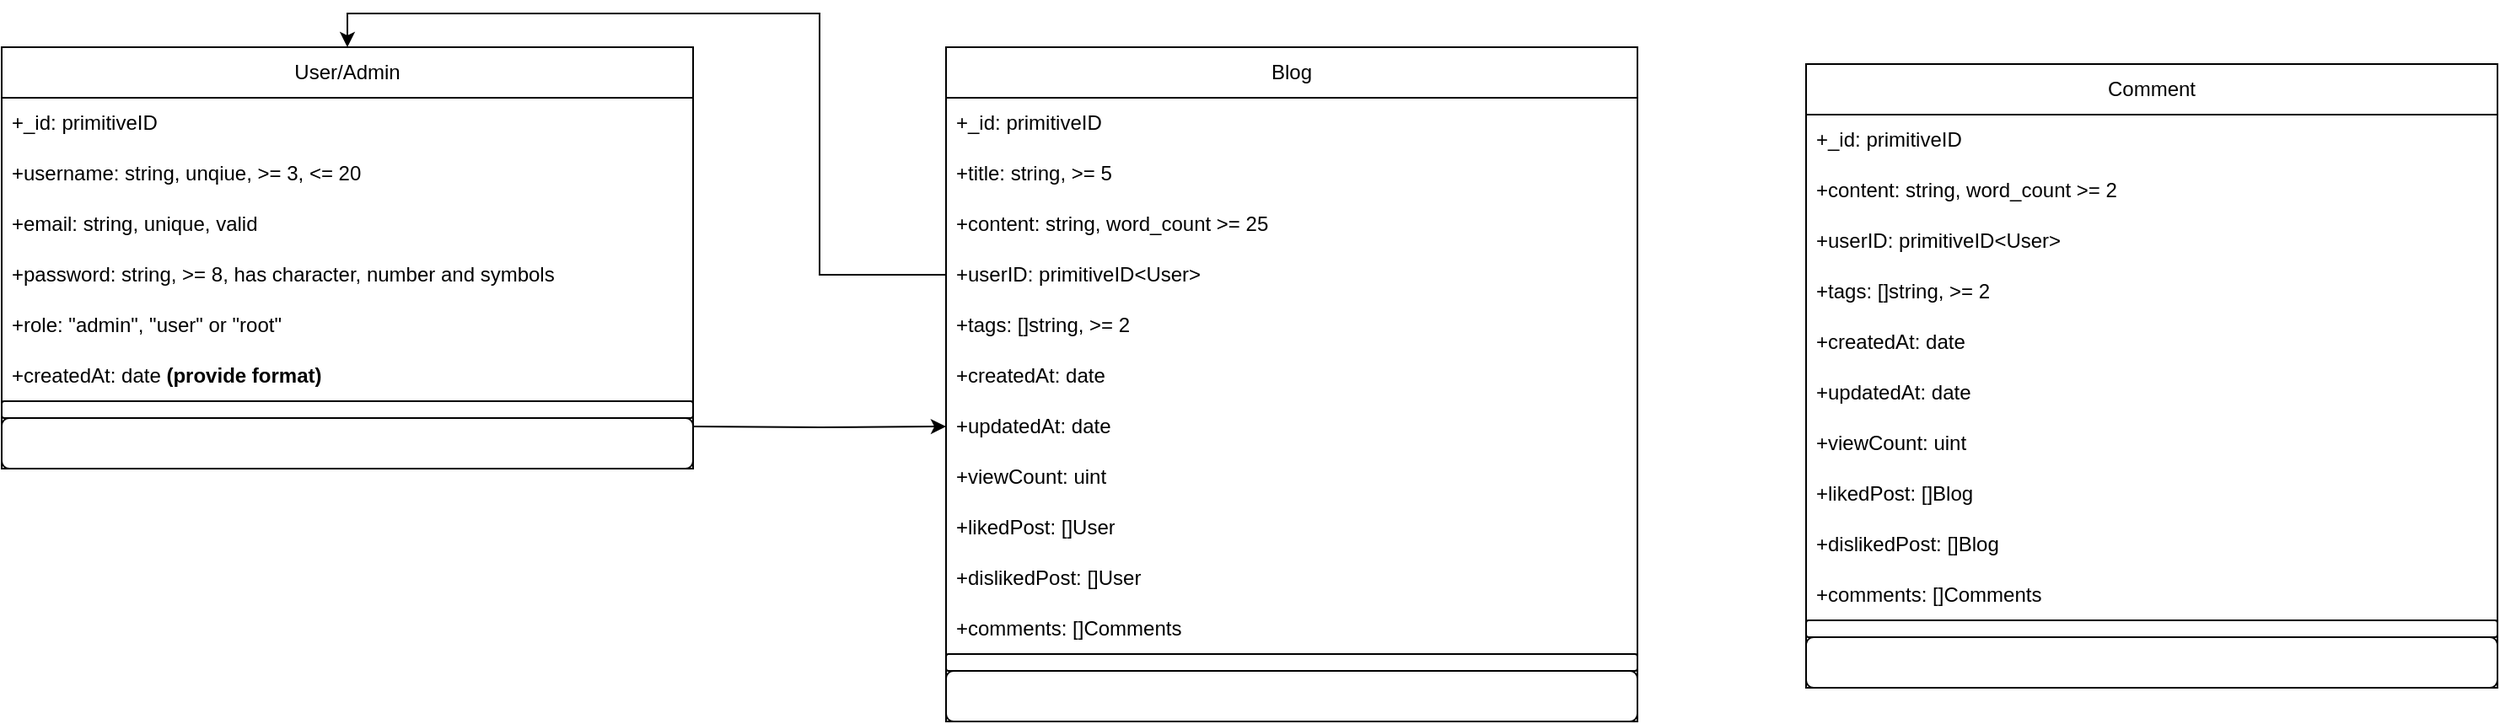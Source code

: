 <mxfile>
    <diagram name="Page-1" id="wHCGhRkTzLECrYt0qBds">
        <mxGraphModel dx="598" dy="377" grid="1" gridSize="10" guides="1" tooltips="1" connect="1" arrows="1" fold="1" page="1" pageScale="1" pageWidth="850" pageHeight="1100" math="0" shadow="0">
            <root>
                <mxCell id="0"/>
                <mxCell id="1" parent="0"/>
                <mxCell id="QDJM7bwqmIGorRIUq7q7-1" value="User/Admin" style="swimlane;fontStyle=0;childLayout=stackLayout;horizontal=1;startSize=30;horizontalStack=0;resizeParent=1;resizeParentMax=0;resizeLast=0;collapsible=1;marginBottom=0;whiteSpace=wrap;html=1;" parent="1" vertex="1">
                    <mxGeometry x="140" y="80" width="410" height="250" as="geometry"/>
                </mxCell>
                <mxCell id="QDJM7bwqmIGorRIUq7q7-6" value="+_id: primitiveID" style="text;strokeColor=none;fillColor=none;align=left;verticalAlign=middle;spacingLeft=4;spacingRight=4;overflow=hidden;points=[[0,0.5],[1,0.5]];portConstraint=eastwest;rotatable=0;whiteSpace=wrap;html=1;" parent="QDJM7bwqmIGorRIUq7q7-1" vertex="1">
                    <mxGeometry y="30" width="410" height="30" as="geometry"/>
                </mxCell>
                <mxCell id="QDJM7bwqmIGorRIUq7q7-2" value="+username: string, unqiue, &amp;gt;= 3, &amp;lt;= 20" style="text;strokeColor=none;fillColor=none;align=left;verticalAlign=middle;spacingLeft=4;spacingRight=4;overflow=hidden;points=[[0,0.5],[1,0.5]];portConstraint=eastwest;rotatable=0;whiteSpace=wrap;html=1;" parent="QDJM7bwqmIGorRIUq7q7-1" vertex="1">
                    <mxGeometry y="60" width="410" height="30" as="geometry"/>
                </mxCell>
                <mxCell id="QDJM7bwqmIGorRIUq7q7-3" value="+email: string, unique, valid" style="text;strokeColor=none;fillColor=none;align=left;verticalAlign=middle;spacingLeft=4;spacingRight=4;overflow=hidden;points=[[0,0.5],[1,0.5]];portConstraint=eastwest;rotatable=0;whiteSpace=wrap;html=1;" parent="QDJM7bwqmIGorRIUq7q7-1" vertex="1">
                    <mxGeometry y="90" width="410" height="30" as="geometry"/>
                </mxCell>
                <mxCell id="QDJM7bwqmIGorRIUq7q7-5" value="+password: string, &amp;gt;= 8, has character, number and symbols" style="text;strokeColor=none;fillColor=none;align=left;verticalAlign=middle;spacingLeft=4;spacingRight=4;overflow=hidden;points=[[0,0.5],[1,0.5]];portConstraint=eastwest;rotatable=0;whiteSpace=wrap;html=1;" parent="QDJM7bwqmIGorRIUq7q7-1" vertex="1">
                    <mxGeometry y="120" width="410" height="30" as="geometry"/>
                </mxCell>
                <mxCell id="QDJM7bwqmIGorRIUq7q7-7" value="+role: &quot;admin&quot;, &quot;user&quot; or &quot;root&quot;" style="text;strokeColor=none;fillColor=none;align=left;verticalAlign=middle;spacingLeft=4;spacingRight=4;overflow=hidden;points=[[0,0.5],[1,0.5]];portConstraint=eastwest;rotatable=0;whiteSpace=wrap;html=1;" parent="QDJM7bwqmIGorRIUq7q7-1" vertex="1">
                    <mxGeometry y="150" width="410" height="30" as="geometry"/>
                </mxCell>
                <mxCell id="QDJM7bwqmIGorRIUq7q7-8" value="+createdAt: date &lt;b&gt;(provide format)&lt;/b&gt;" style="text;strokeColor=none;fillColor=none;align=left;verticalAlign=middle;spacingLeft=4;spacingRight=4;overflow=hidden;points=[[0,0.5],[1,0.5]];portConstraint=eastwest;rotatable=0;whiteSpace=wrap;html=1;" parent="QDJM7bwqmIGorRIUq7q7-1" vertex="1">
                    <mxGeometry y="180" width="410" height="30" as="geometry"/>
                </mxCell>
                <mxCell id="QDJM7bwqmIGorRIUq7q7-11" value="" style="text;strokeColor=default;fillColor=none;align=left;verticalAlign=middle;spacingLeft=4;spacingRight=4;overflow=hidden;points=[[0,0.5],[1,0.5]];portConstraint=eastwest;rotatable=0;whiteSpace=wrap;html=1;rounded=1;" parent="QDJM7bwqmIGorRIUq7q7-1" vertex="1">
                    <mxGeometry y="210" width="410" height="10" as="geometry"/>
                </mxCell>
                <mxCell id="QDJM7bwqmIGorRIUq7q7-9" value="" style="text;strokeColor=default;fillColor=none;align=left;verticalAlign=middle;spacingLeft=4;spacingRight=4;overflow=hidden;points=[[0,0.5],[1,0.5]];portConstraint=eastwest;rotatable=0;whiteSpace=wrap;html=1;rounded=1;" parent="QDJM7bwqmIGorRIUq7q7-1" vertex="1">
                    <mxGeometry y="220" width="410" height="30" as="geometry"/>
                </mxCell>
                <mxCell id="QDJM7bwqmIGorRIUq7q7-12" value="Blog" style="swimlane;fontStyle=0;childLayout=stackLayout;horizontal=1;startSize=30;horizontalStack=0;resizeParent=1;resizeParentMax=0;resizeLast=0;collapsible=1;marginBottom=0;whiteSpace=wrap;html=1;" parent="1" vertex="1">
                    <mxGeometry x="700" y="80" width="410" height="400" as="geometry"/>
                </mxCell>
                <mxCell id="QDJM7bwqmIGorRIUq7q7-13" value="+_id: primitiveID" style="text;strokeColor=none;fillColor=none;align=left;verticalAlign=middle;spacingLeft=4;spacingRight=4;overflow=hidden;points=[[0,0.5],[1,0.5]];portConstraint=eastwest;rotatable=0;whiteSpace=wrap;html=1;" parent="QDJM7bwqmIGorRIUq7q7-12" vertex="1">
                    <mxGeometry y="30" width="410" height="30" as="geometry"/>
                </mxCell>
                <mxCell id="QDJM7bwqmIGorRIUq7q7-14" value="+title: string, &amp;gt;= 5" style="text;strokeColor=none;fillColor=none;align=left;verticalAlign=middle;spacingLeft=4;spacingRight=4;overflow=hidden;points=[[0,0.5],[1,0.5]];portConstraint=eastwest;rotatable=0;whiteSpace=wrap;html=1;" parent="QDJM7bwqmIGorRIUq7q7-12" vertex="1">
                    <mxGeometry y="60" width="410" height="30" as="geometry"/>
                </mxCell>
                <mxCell id="QDJM7bwqmIGorRIUq7q7-15" value="+content: string, word_count &amp;gt;= 25" style="text;strokeColor=none;fillColor=none;align=left;verticalAlign=middle;spacingLeft=4;spacingRight=4;overflow=hidden;points=[[0,0.5],[1,0.5]];portConstraint=eastwest;rotatable=0;whiteSpace=wrap;html=1;" parent="QDJM7bwqmIGorRIUq7q7-12" vertex="1">
                    <mxGeometry y="90" width="410" height="30" as="geometry"/>
                </mxCell>
                <mxCell id="QDJM7bwqmIGorRIUq7q7-16" value="+userID: primitiveID&amp;lt;User&amp;gt;" style="text;strokeColor=none;fillColor=none;align=left;verticalAlign=middle;spacingLeft=4;spacingRight=4;overflow=hidden;points=[[0,0.5],[1,0.5]];portConstraint=eastwest;rotatable=0;whiteSpace=wrap;html=1;" parent="QDJM7bwqmIGorRIUq7q7-12" vertex="1">
                    <mxGeometry y="120" width="410" height="30" as="geometry"/>
                </mxCell>
                <mxCell id="QDJM7bwqmIGorRIUq7q7-17" value="+tags: []string, &amp;gt;= 2" style="text;strokeColor=none;fillColor=none;align=left;verticalAlign=middle;spacingLeft=4;spacingRight=4;overflow=hidden;points=[[0,0.5],[1,0.5]];portConstraint=eastwest;rotatable=0;whiteSpace=wrap;html=1;" parent="QDJM7bwqmIGorRIUq7q7-12" vertex="1">
                    <mxGeometry y="150" width="410" height="30" as="geometry"/>
                </mxCell>
                <mxCell id="QDJM7bwqmIGorRIUq7q7-18" value="+createdAt: date" style="text;strokeColor=none;fillColor=none;align=left;verticalAlign=middle;spacingLeft=4;spacingRight=4;overflow=hidden;points=[[0,0.5],[1,0.5]];portConstraint=eastwest;rotatable=0;whiteSpace=wrap;html=1;" parent="QDJM7bwqmIGorRIUq7q7-12" vertex="1">
                    <mxGeometry y="180" width="410" height="30" as="geometry"/>
                </mxCell>
                <mxCell id="QDJM7bwqmIGorRIUq7q7-22" value="+updatedAt: date" style="text;strokeColor=none;fillColor=none;align=left;verticalAlign=middle;spacingLeft=4;spacingRight=4;overflow=hidden;points=[[0,0.5],[1,0.5]];portConstraint=eastwest;rotatable=0;whiteSpace=wrap;html=1;" parent="QDJM7bwqmIGorRIUq7q7-12" vertex="1">
                    <mxGeometry y="210" width="410" height="30" as="geometry"/>
                </mxCell>
                <mxCell id="QDJM7bwqmIGorRIUq7q7-23" value="+viewCount: uint" style="text;strokeColor=none;fillColor=none;align=left;verticalAlign=middle;spacingLeft=4;spacingRight=4;overflow=hidden;points=[[0,0.5],[1,0.5]];portConstraint=eastwest;rotatable=0;whiteSpace=wrap;html=1;" parent="QDJM7bwqmIGorRIUq7q7-12" vertex="1">
                    <mxGeometry y="240" width="410" height="30" as="geometry"/>
                </mxCell>
                <mxCell id="2" value="+likedPost: []User" style="text;strokeColor=none;fillColor=none;align=left;verticalAlign=middle;spacingLeft=4;spacingRight=4;overflow=hidden;points=[[0,0.5],[1,0.5]];portConstraint=eastwest;rotatable=0;whiteSpace=wrap;html=1;" parent="QDJM7bwqmIGorRIUq7q7-12" vertex="1">
                    <mxGeometry y="270" width="410" height="30" as="geometry"/>
                </mxCell>
                <mxCell id="QDJM7bwqmIGorRIUq7q7-28" value="+dislikedPost: []User" style="text;strokeColor=none;fillColor=none;align=left;verticalAlign=middle;spacingLeft=4;spacingRight=4;overflow=hidden;points=[[0,0.5],[1,0.5]];portConstraint=eastwest;rotatable=0;whiteSpace=wrap;html=1;" parent="QDJM7bwqmIGorRIUq7q7-12" vertex="1">
                    <mxGeometry y="300" width="410" height="30" as="geometry"/>
                </mxCell>
                <mxCell id="QDJM7bwqmIGorRIUq7q7-19" value="+comments: []Comments" style="text;strokeColor=none;fillColor=none;align=left;verticalAlign=middle;spacingLeft=4;spacingRight=4;overflow=hidden;points=[[0,0.5],[1,0.5]];portConstraint=eastwest;rotatable=0;whiteSpace=wrap;html=1;" parent="QDJM7bwqmIGorRIUq7q7-12" vertex="1">
                    <mxGeometry y="330" width="410" height="30" as="geometry"/>
                </mxCell>
                <mxCell id="QDJM7bwqmIGorRIUq7q7-20" value="" style="text;strokeColor=default;fillColor=none;align=left;verticalAlign=middle;spacingLeft=4;spacingRight=4;overflow=hidden;points=[[0,0.5],[1,0.5]];portConstraint=eastwest;rotatable=0;whiteSpace=wrap;html=1;rounded=1;" parent="QDJM7bwqmIGorRIUq7q7-12" vertex="1">
                    <mxGeometry y="360" width="410" height="10" as="geometry"/>
                </mxCell>
                <mxCell id="QDJM7bwqmIGorRIUq7q7-21" value="" style="text;strokeColor=default;fillColor=none;align=left;verticalAlign=middle;spacingLeft=4;spacingRight=4;overflow=hidden;points=[[0,0.5],[1,0.5]];portConstraint=eastwest;rotatable=0;whiteSpace=wrap;html=1;rounded=1;" parent="QDJM7bwqmIGorRIUq7q7-12" vertex="1">
                    <mxGeometry y="370" width="410" height="30" as="geometry"/>
                </mxCell>
                <mxCell id="QDJM7bwqmIGorRIUq7q7-24" style="edgeStyle=orthogonalEdgeStyle;rounded=0;orthogonalLoop=1;jettySize=auto;html=1;entryX=0.5;entryY=0;entryDx=0;entryDy=0;" parent="1" source="QDJM7bwqmIGorRIUq7q7-16" target="QDJM7bwqmIGorRIUq7q7-1" edge="1">
                    <mxGeometry relative="1" as="geometry"/>
                </mxCell>
                <mxCell id="QDJM7bwqmIGorRIUq7q7-27" style="edgeStyle=orthogonalEdgeStyle;rounded=0;orthogonalLoop=1;jettySize=auto;html=1;entryX=0;entryY=0.5;entryDx=0;entryDy=0;" parent="1" target="QDJM7bwqmIGorRIUq7q7-22" edge="1">
                    <mxGeometry relative="1" as="geometry">
                        <mxPoint x="550" y="305" as="sourcePoint"/>
                    </mxGeometry>
                </mxCell>
                <mxCell id="3" value="Comment" style="swimlane;fontStyle=0;childLayout=stackLayout;horizontal=1;startSize=30;horizontalStack=0;resizeParent=1;resizeParentMax=0;resizeLast=0;collapsible=1;marginBottom=0;whiteSpace=wrap;html=1;" parent="1" vertex="1">
                    <mxGeometry x="1210" y="90" width="410" height="370" as="geometry"/>
                </mxCell>
                <mxCell id="4" value="+_id: primitiveID" style="text;strokeColor=none;fillColor=none;align=left;verticalAlign=middle;spacingLeft=4;spacingRight=4;overflow=hidden;points=[[0,0.5],[1,0.5]];portConstraint=eastwest;rotatable=0;whiteSpace=wrap;html=1;" parent="3" vertex="1">
                    <mxGeometry y="30" width="410" height="30" as="geometry"/>
                </mxCell>
                <mxCell id="6" value="+content: string, word_count &amp;gt;= 2" style="text;strokeColor=none;fillColor=none;align=left;verticalAlign=middle;spacingLeft=4;spacingRight=4;overflow=hidden;points=[[0,0.5],[1,0.5]];portConstraint=eastwest;rotatable=0;whiteSpace=wrap;html=1;" parent="3" vertex="1">
                    <mxGeometry y="60" width="410" height="30" as="geometry"/>
                </mxCell>
                <mxCell id="7" value="+userID: primitiveID&amp;lt;User&amp;gt;" style="text;strokeColor=none;fillColor=none;align=left;verticalAlign=middle;spacingLeft=4;spacingRight=4;overflow=hidden;points=[[0,0.5],[1,0.5]];portConstraint=eastwest;rotatable=0;whiteSpace=wrap;html=1;" parent="3" vertex="1">
                    <mxGeometry y="90" width="410" height="30" as="geometry"/>
                </mxCell>
                <mxCell id="8" value="+tags: []string, &amp;gt;= 2" style="text;strokeColor=none;fillColor=none;align=left;verticalAlign=middle;spacingLeft=4;spacingRight=4;overflow=hidden;points=[[0,0.5],[1,0.5]];portConstraint=eastwest;rotatable=0;whiteSpace=wrap;html=1;" parent="3" vertex="1">
                    <mxGeometry y="120" width="410" height="30" as="geometry"/>
                </mxCell>
                <mxCell id="9" value="+createdAt: date" style="text;strokeColor=none;fillColor=none;align=left;verticalAlign=middle;spacingLeft=4;spacingRight=4;overflow=hidden;points=[[0,0.5],[1,0.5]];portConstraint=eastwest;rotatable=0;whiteSpace=wrap;html=1;" parent="3" vertex="1">
                    <mxGeometry y="150" width="410" height="30" as="geometry"/>
                </mxCell>
                <mxCell id="10" value="+updatedAt: date" style="text;strokeColor=none;fillColor=none;align=left;verticalAlign=middle;spacingLeft=4;spacingRight=4;overflow=hidden;points=[[0,0.5],[1,0.5]];portConstraint=eastwest;rotatable=0;whiteSpace=wrap;html=1;" parent="3" vertex="1">
                    <mxGeometry y="180" width="410" height="30" as="geometry"/>
                </mxCell>
                <mxCell id="11" value="+viewCount: uint" style="text;strokeColor=none;fillColor=none;align=left;verticalAlign=middle;spacingLeft=4;spacingRight=4;overflow=hidden;points=[[0,0.5],[1,0.5]];portConstraint=eastwest;rotatable=0;whiteSpace=wrap;html=1;" parent="3" vertex="1">
                    <mxGeometry y="210" width="410" height="30" as="geometry"/>
                </mxCell>
                <mxCell id="12" value="+likedPost: []Blog" style="text;strokeColor=none;fillColor=none;align=left;verticalAlign=middle;spacingLeft=4;spacingRight=4;overflow=hidden;points=[[0,0.5],[1,0.5]];portConstraint=eastwest;rotatable=0;whiteSpace=wrap;html=1;" parent="3" vertex="1">
                    <mxGeometry y="240" width="410" height="30" as="geometry"/>
                </mxCell>
                <mxCell id="13" value="+dislikedPost: []Blog" style="text;strokeColor=none;fillColor=none;align=left;verticalAlign=middle;spacingLeft=4;spacingRight=4;overflow=hidden;points=[[0,0.5],[1,0.5]];portConstraint=eastwest;rotatable=0;whiteSpace=wrap;html=1;" parent="3" vertex="1">
                    <mxGeometry y="270" width="410" height="30" as="geometry"/>
                </mxCell>
                <mxCell id="14" value="+comments: []Comments" style="text;strokeColor=none;fillColor=none;align=left;verticalAlign=middle;spacingLeft=4;spacingRight=4;overflow=hidden;points=[[0,0.5],[1,0.5]];portConstraint=eastwest;rotatable=0;whiteSpace=wrap;html=1;" parent="3" vertex="1">
                    <mxGeometry y="300" width="410" height="30" as="geometry"/>
                </mxCell>
                <mxCell id="15" value="" style="text;strokeColor=default;fillColor=none;align=left;verticalAlign=middle;spacingLeft=4;spacingRight=4;overflow=hidden;points=[[0,0.5],[1,0.5]];portConstraint=eastwest;rotatable=0;whiteSpace=wrap;html=1;rounded=1;" parent="3" vertex="1">
                    <mxGeometry y="330" width="410" height="10" as="geometry"/>
                </mxCell>
                <mxCell id="16" value="" style="text;strokeColor=default;fillColor=none;align=left;verticalAlign=middle;spacingLeft=4;spacingRight=4;overflow=hidden;points=[[0,0.5],[1,0.5]];portConstraint=eastwest;rotatable=0;whiteSpace=wrap;html=1;rounded=1;" parent="3" vertex="1">
                    <mxGeometry y="340" width="410" height="30" as="geometry"/>
                </mxCell>
            </root>
        </mxGraphModel>
    </diagram>
</mxfile>
